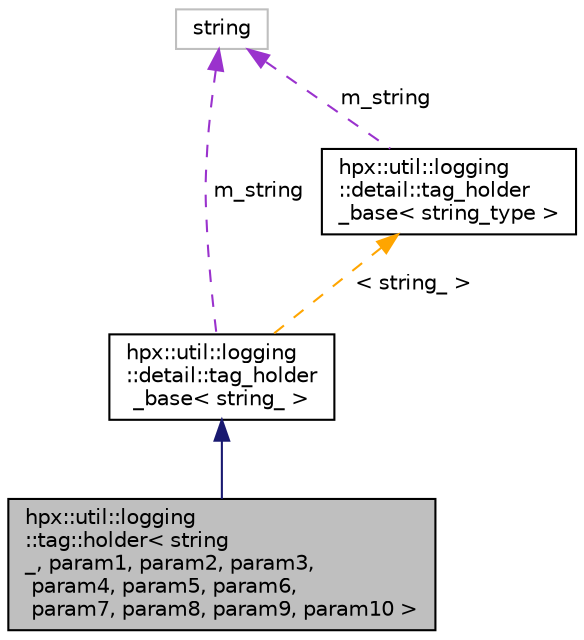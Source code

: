 digraph "hpx::util::logging::tag::holder&lt; string_, param1, param2, param3, param4, param5, param6, param7, param8, param9, param10 &gt;"
{
  edge [fontname="Helvetica",fontsize="10",labelfontname="Helvetica",labelfontsize="10"];
  node [fontname="Helvetica",fontsize="10",shape=record];
  Node3 [label="hpx::util::logging\l::tag::holder\< string\l_, param1, param2, param3,\l param4, param5, param6,\l param7, param8, param9, param10 \>",height=0.2,width=0.4,color="black", fillcolor="grey75", style="filled", fontcolor="black"];
  Node4 -> Node3 [dir="back",color="midnightblue",fontsize="10",style="solid",fontname="Helvetica"];
  Node4 [label="hpx::util::logging\l::detail::tag_holder\l_base\< string_ \>",height=0.2,width=0.4,color="black", fillcolor="white", style="filled",URL="$d3/d28/structhpx_1_1util_1_1logging_1_1detail_1_1tag__holder__base.html"];
  Node5 -> Node4 [dir="back",color="darkorchid3",fontsize="10",style="dashed",label=" m_string" ,fontname="Helvetica"];
  Node5 [label="string",height=0.2,width=0.4,color="grey75", fillcolor="white", style="filled"];
  Node6 -> Node4 [dir="back",color="orange",fontsize="10",style="dashed",label=" \< string_ \>" ,fontname="Helvetica"];
  Node6 [label="hpx::util::logging\l::detail::tag_holder\l_base\< string_type \>",height=0.2,width=0.4,color="black", fillcolor="white", style="filled",URL="$d3/d28/structhpx_1_1util_1_1logging_1_1detail_1_1tag__holder__base.html"];
  Node5 -> Node6 [dir="back",color="darkorchid3",fontsize="10",style="dashed",label=" m_string" ,fontname="Helvetica"];
}
